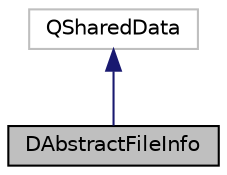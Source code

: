 digraph "DAbstractFileInfo"
{
  edge [fontname="Helvetica",fontsize="10",labelfontname="Helvetica",labelfontsize="10"];
  node [fontname="Helvetica",fontsize="10",shape=record];
  Node21 [label="DAbstractFileInfo",height=0.2,width=0.4,color="black", fillcolor="grey75", style="filled", fontcolor="black"];
  Node22 -> Node21 [dir="back",color="midnightblue",fontsize="10",style="solid",fontname="Helvetica"];
  Node22 [label="QSharedData",height=0.2,width=0.4,color="grey75", fillcolor="white", style="filled"];
}
